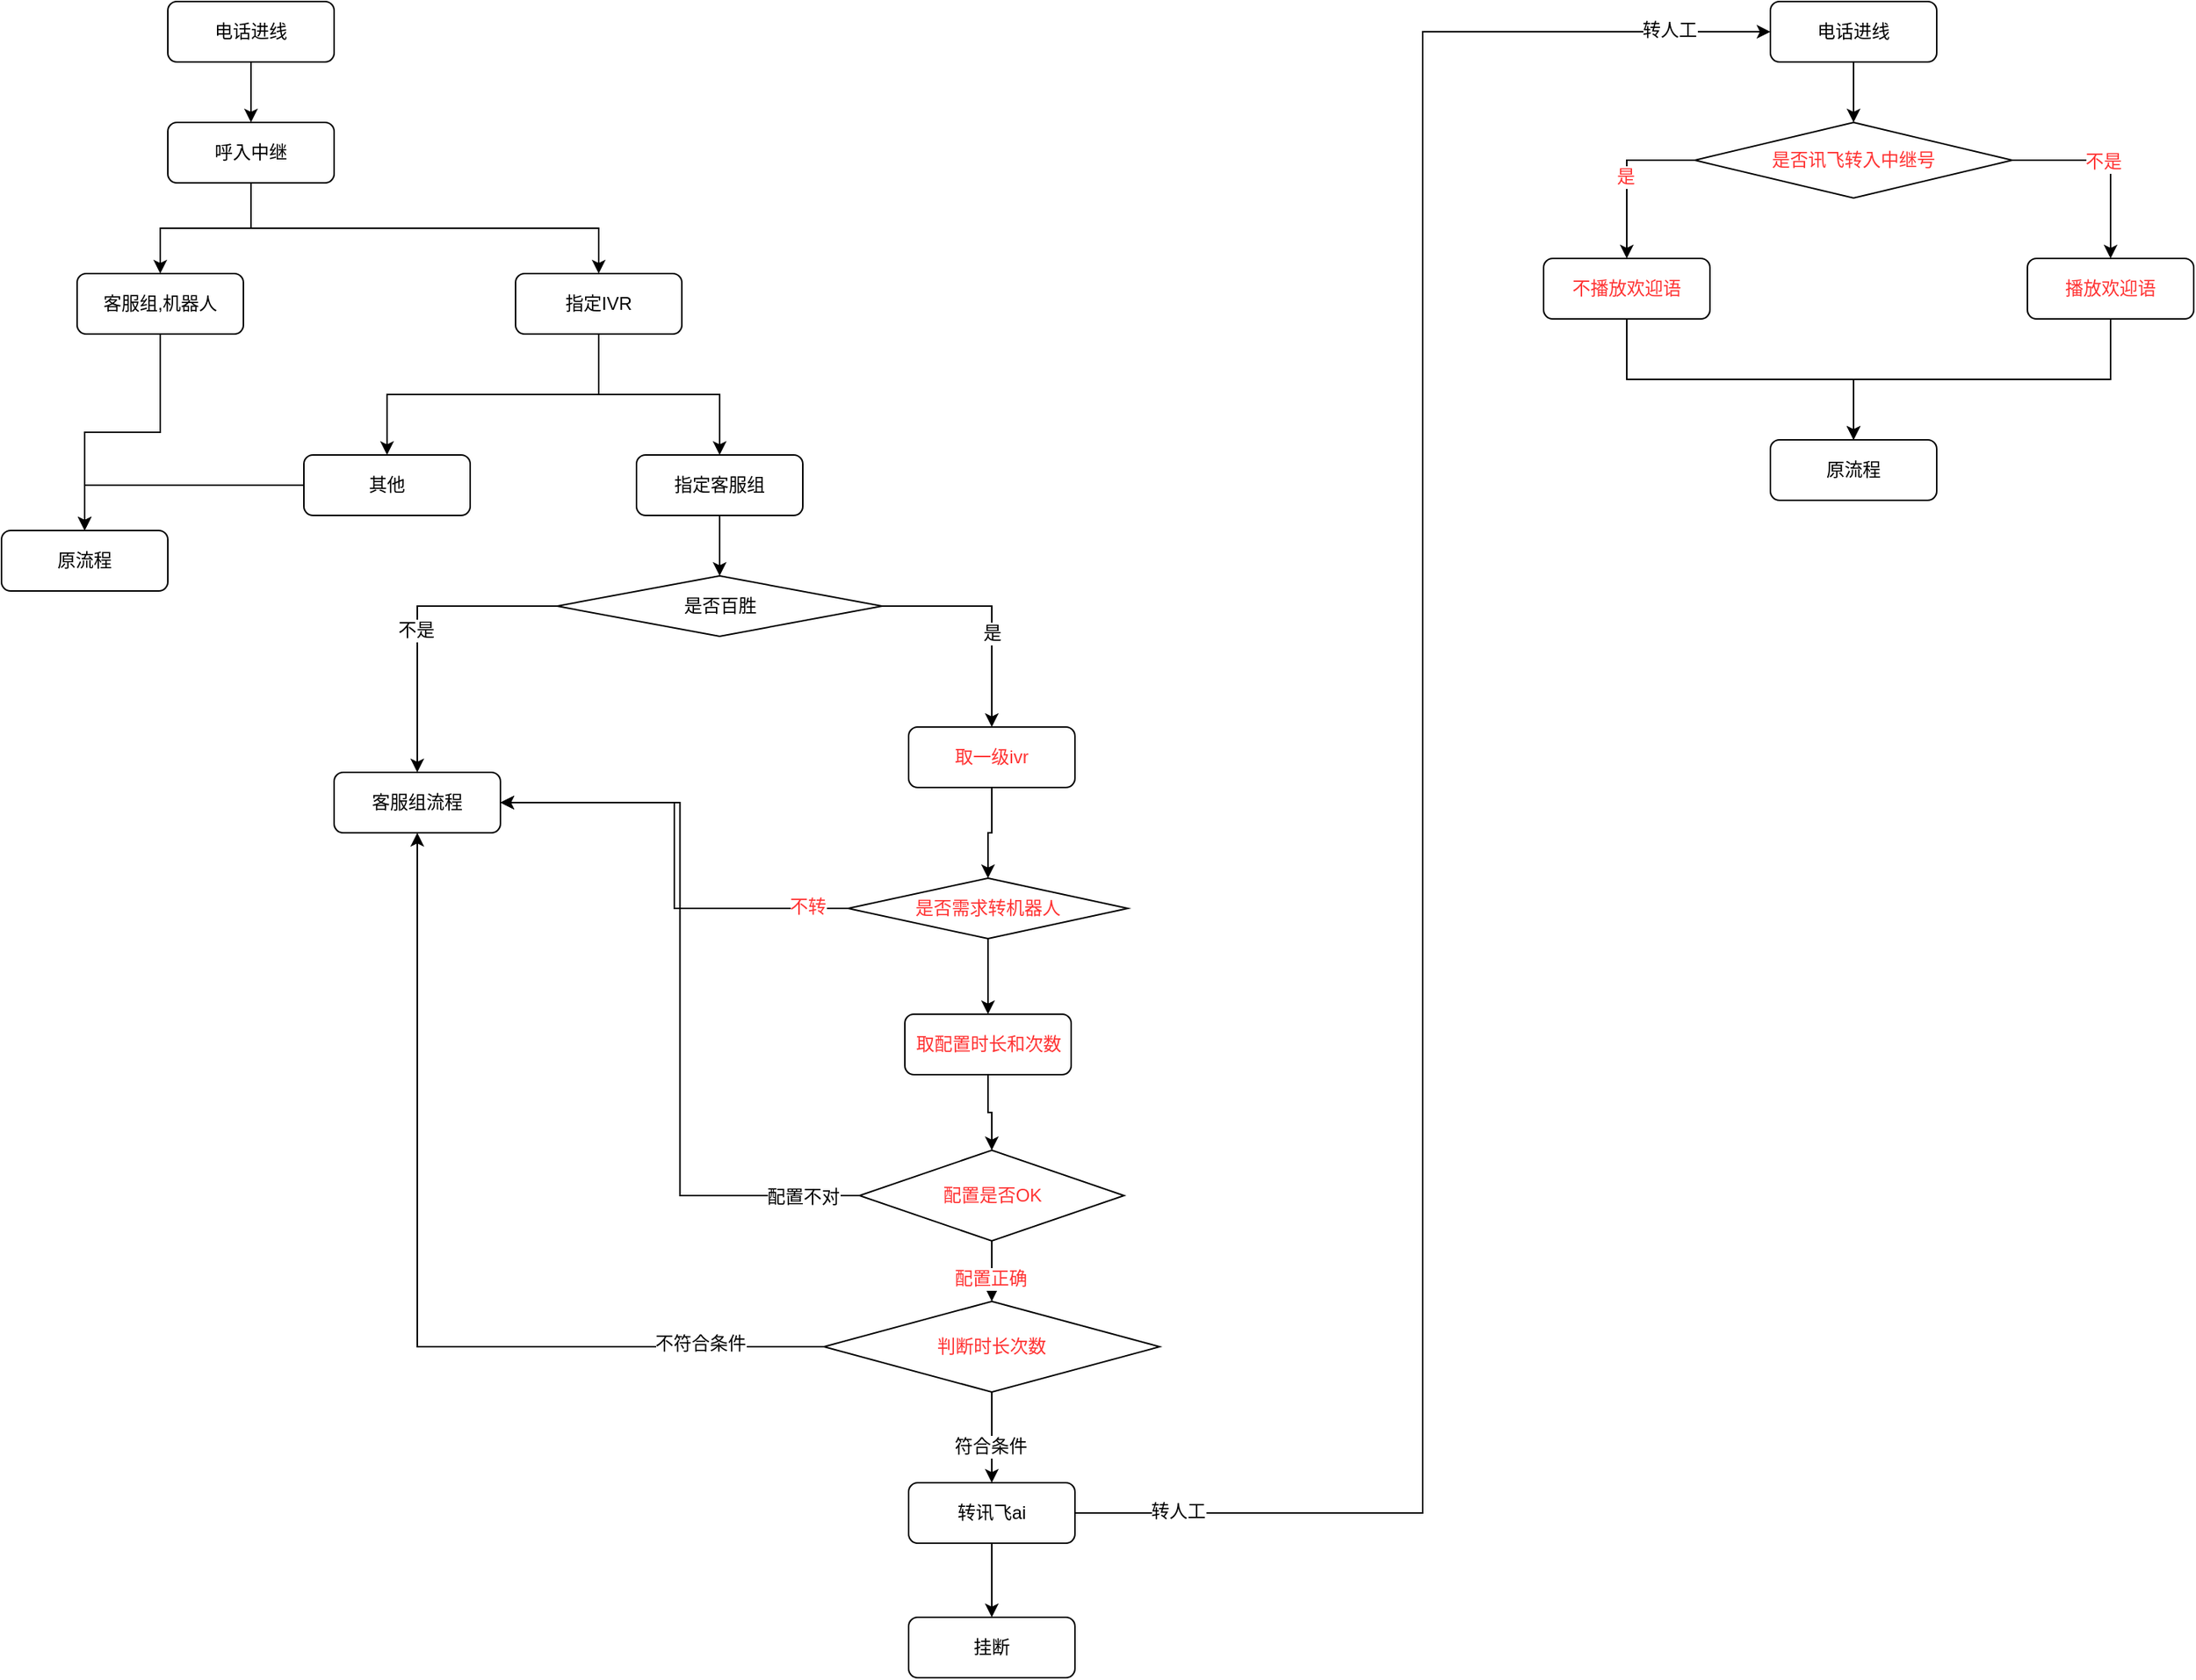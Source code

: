 <mxfile version="12.8.8" type="github">
  <diagram id="C5RBs43oDa-KdzZeNtuy" name="Page-1">
    <mxGraphModel dx="1422" dy="762" grid="1" gridSize="10" guides="1" tooltips="1" connect="1" arrows="1" fold="1" page="1" pageScale="1" pageWidth="827" pageHeight="1169" math="0" shadow="0">
      <root>
        <mxCell id="WIyWlLk6GJQsqaUBKTNV-0" />
        <mxCell id="WIyWlLk6GJQsqaUBKTNV-1" parent="WIyWlLk6GJQsqaUBKTNV-0" />
        <mxCell id="DgwdJXA7-o1pG_H-G2qy-17" style="edgeStyle=orthogonalEdgeStyle;rounded=0;orthogonalLoop=1;jettySize=auto;html=1;entryX=0.5;entryY=0;entryDx=0;entryDy=0;" edge="1" parent="WIyWlLk6GJQsqaUBKTNV-1" source="r4Hwn1u0T0DXnmL0rmY5-0" target="r4Hwn1u0T0DXnmL0rmY5-1">
          <mxGeometry relative="1" as="geometry" />
        </mxCell>
        <mxCell id="r4Hwn1u0T0DXnmL0rmY5-0" value="电话进线" style="rounded=1;whiteSpace=wrap;html=1;" parent="WIyWlLk6GJQsqaUBKTNV-1" vertex="1">
          <mxGeometry x="140" y="100" width="110" height="40" as="geometry" />
        </mxCell>
        <mxCell id="DgwdJXA7-o1pG_H-G2qy-15" style="edgeStyle=orthogonalEdgeStyle;rounded=0;orthogonalLoop=1;jettySize=auto;html=1;entryX=0.5;entryY=0;entryDx=0;entryDy=0;" edge="1" parent="WIyWlLk6GJQsqaUBKTNV-1" source="r4Hwn1u0T0DXnmL0rmY5-1" target="r4Hwn1u0T0DXnmL0rmY5-2">
          <mxGeometry relative="1" as="geometry" />
        </mxCell>
        <mxCell id="DgwdJXA7-o1pG_H-G2qy-16" style="edgeStyle=orthogonalEdgeStyle;rounded=0;orthogonalLoop=1;jettySize=auto;html=1;exitX=0.5;exitY=1;exitDx=0;exitDy=0;" edge="1" parent="WIyWlLk6GJQsqaUBKTNV-1" source="r4Hwn1u0T0DXnmL0rmY5-1" target="r4Hwn1u0T0DXnmL0rmY5-3">
          <mxGeometry relative="1" as="geometry" />
        </mxCell>
        <mxCell id="r4Hwn1u0T0DXnmL0rmY5-1" value="呼入中继" style="rounded=1;whiteSpace=wrap;html=1;imageWidth=18;" parent="WIyWlLk6GJQsqaUBKTNV-1" vertex="1">
          <mxGeometry x="140" y="180" width="110" height="40" as="geometry" />
        </mxCell>
        <mxCell id="DgwdJXA7-o1pG_H-G2qy-14" style="edgeStyle=orthogonalEdgeStyle;rounded=0;orthogonalLoop=1;jettySize=auto;html=1;" edge="1" parent="WIyWlLk6GJQsqaUBKTNV-1" source="r4Hwn1u0T0DXnmL0rmY5-2" target="r4Hwn1u0T0DXnmL0rmY5-4">
          <mxGeometry relative="1" as="geometry" />
        </mxCell>
        <mxCell id="r4Hwn1u0T0DXnmL0rmY5-2" value="客服组,机器人" style="rounded=1;whiteSpace=wrap;html=1;imageWidth=18;" parent="WIyWlLk6GJQsqaUBKTNV-1" vertex="1">
          <mxGeometry x="80" y="280" width="110" height="40" as="geometry" />
        </mxCell>
        <mxCell id="DgwdJXA7-o1pG_H-G2qy-0" style="rounded=0;orthogonalLoop=1;jettySize=auto;html=1;entryX=0.5;entryY=0;entryDx=0;entryDy=0;exitX=0.5;exitY=1;exitDx=0;exitDy=0;edgeStyle=orthogonalEdgeStyle;" edge="1" parent="WIyWlLk6GJQsqaUBKTNV-1" source="r4Hwn1u0T0DXnmL0rmY5-3" target="r4Hwn1u0T0DXnmL0rmY5-6">
          <mxGeometry relative="1" as="geometry" />
        </mxCell>
        <mxCell id="DgwdJXA7-o1pG_H-G2qy-11" style="edgeStyle=orthogonalEdgeStyle;rounded=0;orthogonalLoop=1;jettySize=auto;html=1;entryX=0.5;entryY=0;entryDx=0;entryDy=0;exitX=0.5;exitY=1;exitDx=0;exitDy=0;" edge="1" parent="WIyWlLk6GJQsqaUBKTNV-1" source="r4Hwn1u0T0DXnmL0rmY5-3" target="r4Hwn1u0T0DXnmL0rmY5-5">
          <mxGeometry relative="1" as="geometry" />
        </mxCell>
        <mxCell id="r4Hwn1u0T0DXnmL0rmY5-3" value="指定IVR" style="rounded=1;whiteSpace=wrap;html=1;imageWidth=18;" parent="WIyWlLk6GJQsqaUBKTNV-1" vertex="1">
          <mxGeometry x="370" y="280" width="110" height="40" as="geometry" />
        </mxCell>
        <mxCell id="r4Hwn1u0T0DXnmL0rmY5-4" value="原流程" style="rounded=1;whiteSpace=wrap;html=1;imageWidth=18;" parent="WIyWlLk6GJQsqaUBKTNV-1" vertex="1">
          <mxGeometry x="30" y="450" width="110" height="40" as="geometry" />
        </mxCell>
        <mxCell id="DgwdJXA7-o1pG_H-G2qy-13" style="edgeStyle=orthogonalEdgeStyle;rounded=0;orthogonalLoop=1;jettySize=auto;html=1;" edge="1" parent="WIyWlLk6GJQsqaUBKTNV-1" source="r4Hwn1u0T0DXnmL0rmY5-5" target="r4Hwn1u0T0DXnmL0rmY5-4">
          <mxGeometry relative="1" as="geometry" />
        </mxCell>
        <mxCell id="r4Hwn1u0T0DXnmL0rmY5-5" value="其他" style="rounded=1;whiteSpace=wrap;html=1;imageWidth=18;" parent="WIyWlLk6GJQsqaUBKTNV-1" vertex="1">
          <mxGeometry x="230" y="400" width="110" height="40" as="geometry" />
        </mxCell>
        <mxCell id="DgwdJXA7-o1pG_H-G2qy-12" style="edgeStyle=orthogonalEdgeStyle;rounded=0;orthogonalLoop=1;jettySize=auto;html=1;exitX=0.5;exitY=1;exitDx=0;exitDy=0;entryX=0.5;entryY=0;entryDx=0;entryDy=0;" edge="1" parent="WIyWlLk6GJQsqaUBKTNV-1" source="r4Hwn1u0T0DXnmL0rmY5-6" target="DgwdJXA7-o1pG_H-G2qy-4">
          <mxGeometry relative="1" as="geometry" />
        </mxCell>
        <mxCell id="r4Hwn1u0T0DXnmL0rmY5-6" value="指定客服组" style="rounded=1;whiteSpace=wrap;html=1;imageWidth=18;" parent="WIyWlLk6GJQsqaUBKTNV-1" vertex="1">
          <mxGeometry x="450" y="400" width="110" height="40" as="geometry" />
        </mxCell>
        <mxCell id="DgwdJXA7-o1pG_H-G2qy-18" style="edgeStyle=orthogonalEdgeStyle;rounded=0;orthogonalLoop=1;jettySize=auto;html=1;entryX=0.5;entryY=0;entryDx=0;entryDy=0;fontColor=#FF3333;labelBorderColor=none;" edge="1" parent="WIyWlLk6GJQsqaUBKTNV-1" source="DgwdJXA7-o1pG_H-G2qy-1" target="DgwdJXA7-o1pG_H-G2qy-10">
          <mxGeometry relative="1" as="geometry" />
        </mxCell>
        <mxCell id="DgwdJXA7-o1pG_H-G2qy-1" value="取一级ivr" style="rounded=1;whiteSpace=wrap;html=1;imageWidth=18;fontColor=#FF3333;labelBorderColor=none;" vertex="1" parent="WIyWlLk6GJQsqaUBKTNV-1">
          <mxGeometry x="630" y="580" width="110" height="40" as="geometry" />
        </mxCell>
        <mxCell id="DgwdJXA7-o1pG_H-G2qy-6" style="edgeStyle=orthogonalEdgeStyle;rounded=0;orthogonalLoop=1;jettySize=auto;html=1;entryX=0.5;entryY=0;entryDx=0;entryDy=0;" edge="1" parent="WIyWlLk6GJQsqaUBKTNV-1" source="DgwdJXA7-o1pG_H-G2qy-4" target="DgwdJXA7-o1pG_H-G2qy-5">
          <mxGeometry relative="1" as="geometry" />
        </mxCell>
        <mxCell id="DgwdJXA7-o1pG_H-G2qy-7" value="不是" style="text;html=1;align=center;verticalAlign=middle;resizable=0;points=[];labelBackgroundColor=#ffffff;" vertex="1" connectable="0" parent="DgwdJXA7-o1pG_H-G2qy-6">
          <mxGeometry x="-0.086" y="16" relative="1" as="geometry">
            <mxPoint x="-17" y="16" as="offset" />
          </mxGeometry>
        </mxCell>
        <mxCell id="DgwdJXA7-o1pG_H-G2qy-8" style="edgeStyle=orthogonalEdgeStyle;rounded=0;orthogonalLoop=1;jettySize=auto;html=1;entryX=0.5;entryY=0;entryDx=0;entryDy=0;" edge="1" parent="WIyWlLk6GJQsqaUBKTNV-1" source="DgwdJXA7-o1pG_H-G2qy-4" target="DgwdJXA7-o1pG_H-G2qy-1">
          <mxGeometry relative="1" as="geometry" />
        </mxCell>
        <mxCell id="DgwdJXA7-o1pG_H-G2qy-9" value="是" style="text;html=1;align=center;verticalAlign=middle;resizable=0;points=[];labelBackgroundColor=#ffffff;" vertex="1" connectable="0" parent="DgwdJXA7-o1pG_H-G2qy-8">
          <mxGeometry x="-0.062" y="-18" relative="1" as="geometry">
            <mxPoint x="1" as="offset" />
          </mxGeometry>
        </mxCell>
        <mxCell id="DgwdJXA7-o1pG_H-G2qy-4" value="是否百胜" style="rhombus;whiteSpace=wrap;html=1;" vertex="1" parent="WIyWlLk6GJQsqaUBKTNV-1">
          <mxGeometry x="397.5" y="480" width="215" height="40" as="geometry" />
        </mxCell>
        <mxCell id="DgwdJXA7-o1pG_H-G2qy-5" value="客服组流程" style="rounded=1;whiteSpace=wrap;html=1;imageWidth=18;" vertex="1" parent="WIyWlLk6GJQsqaUBKTNV-1">
          <mxGeometry x="250" y="610" width="110" height="40" as="geometry" />
        </mxCell>
        <mxCell id="DgwdJXA7-o1pG_H-G2qy-19" style="edgeStyle=orthogonalEdgeStyle;rounded=0;orthogonalLoop=1;jettySize=auto;html=1;entryX=1;entryY=0.5;entryDx=0;entryDy=0;" edge="1" parent="WIyWlLk6GJQsqaUBKTNV-1" source="DgwdJXA7-o1pG_H-G2qy-10" target="DgwdJXA7-o1pG_H-G2qy-5">
          <mxGeometry relative="1" as="geometry" />
        </mxCell>
        <mxCell id="DgwdJXA7-o1pG_H-G2qy-35" value="不转" style="text;html=1;align=center;verticalAlign=middle;resizable=0;points=[];labelBackgroundColor=#ffffff;fontColor=#FF3333;labelBorderColor=none;" vertex="1" connectable="0" parent="DgwdJXA7-o1pG_H-G2qy-19">
          <mxGeometry x="-0.82" y="-1" relative="1" as="geometry">
            <mxPoint as="offset" />
          </mxGeometry>
        </mxCell>
        <mxCell id="DgwdJXA7-o1pG_H-G2qy-24" style="edgeStyle=orthogonalEdgeStyle;rounded=0;orthogonalLoop=1;jettySize=auto;html=1;entryX=0.5;entryY=0;entryDx=0;entryDy=0;fontColor=#FF3333;labelBorderColor=none;" edge="1" parent="WIyWlLk6GJQsqaUBKTNV-1" source="DgwdJXA7-o1pG_H-G2qy-10" target="DgwdJXA7-o1pG_H-G2qy-23">
          <mxGeometry relative="1" as="geometry" />
        </mxCell>
        <mxCell id="DgwdJXA7-o1pG_H-G2qy-10" value="是否需求转机器人" style="rhombus;whiteSpace=wrap;html=1;fontColor=#FF3333;labelBorderColor=none;" vertex="1" parent="WIyWlLk6GJQsqaUBKTNV-1">
          <mxGeometry x="590" y="680" width="185" height="40" as="geometry" />
        </mxCell>
        <mxCell id="DgwdJXA7-o1pG_H-G2qy-28" style="edgeStyle=orthogonalEdgeStyle;rounded=0;orthogonalLoop=1;jettySize=auto;html=1;fontColor=#FF3333;labelBorderColor=none;" edge="1" parent="WIyWlLk6GJQsqaUBKTNV-1" source="DgwdJXA7-o1pG_H-G2qy-23" target="DgwdJXA7-o1pG_H-G2qy-25">
          <mxGeometry relative="1" as="geometry" />
        </mxCell>
        <mxCell id="DgwdJXA7-o1pG_H-G2qy-23" value="取配置时长和次数" style="rounded=1;whiteSpace=wrap;html=1;imageWidth=18;fontColor=#FF3333;labelBorderColor=none;" vertex="1" parent="WIyWlLk6GJQsqaUBKTNV-1">
          <mxGeometry x="627.5" y="770" width="110" height="40" as="geometry" />
        </mxCell>
        <mxCell id="DgwdJXA7-o1pG_H-G2qy-26" style="edgeStyle=orthogonalEdgeStyle;rounded=0;orthogonalLoop=1;jettySize=auto;html=1;entryX=1;entryY=0.5;entryDx=0;entryDy=0;" edge="1" parent="WIyWlLk6GJQsqaUBKTNV-1" source="DgwdJXA7-o1pG_H-G2qy-25" target="DgwdJXA7-o1pG_H-G2qy-5">
          <mxGeometry relative="1" as="geometry" />
        </mxCell>
        <mxCell id="DgwdJXA7-o1pG_H-G2qy-34" value="配置不对" style="text;html=1;align=center;verticalAlign=middle;resizable=0;points=[];labelBackgroundColor=#ffffff;labelBorderColor=none;" vertex="1" connectable="0" parent="DgwdJXA7-o1pG_H-G2qy-26">
          <mxGeometry x="-0.845" y="1" relative="1" as="geometry">
            <mxPoint x="1" as="offset" />
          </mxGeometry>
        </mxCell>
        <mxCell id="DgwdJXA7-o1pG_H-G2qy-30" style="edgeStyle=orthogonalEdgeStyle;rounded=0;orthogonalLoop=1;jettySize=auto;html=1;fontColor=#FF3333;labelBorderColor=none;" edge="1" parent="WIyWlLk6GJQsqaUBKTNV-1" source="DgwdJXA7-o1pG_H-G2qy-25" target="DgwdJXA7-o1pG_H-G2qy-29">
          <mxGeometry relative="1" as="geometry" />
        </mxCell>
        <mxCell id="DgwdJXA7-o1pG_H-G2qy-31" value="配置正确" style="text;html=1;align=center;verticalAlign=middle;resizable=0;points=[];labelBackgroundColor=#ffffff;fontColor=#FF3333;labelBorderColor=none;" vertex="1" connectable="0" parent="DgwdJXA7-o1pG_H-G2qy-30">
          <mxGeometry x="0.26" y="-1" relative="1" as="geometry">
            <mxPoint as="offset" />
          </mxGeometry>
        </mxCell>
        <mxCell id="DgwdJXA7-o1pG_H-G2qy-25" value="配置是否OK" style="rhombus;whiteSpace=wrap;html=1;fontColor=#FF3333;labelBorderColor=none;" vertex="1" parent="WIyWlLk6GJQsqaUBKTNV-1">
          <mxGeometry x="597.5" y="860" width="175" height="60" as="geometry" />
        </mxCell>
        <mxCell id="DgwdJXA7-o1pG_H-G2qy-32" style="edgeStyle=orthogonalEdgeStyle;rounded=0;orthogonalLoop=1;jettySize=auto;html=1;entryX=0.5;entryY=1;entryDx=0;entryDy=0;" edge="1" parent="WIyWlLk6GJQsqaUBKTNV-1" source="DgwdJXA7-o1pG_H-G2qy-29" target="DgwdJXA7-o1pG_H-G2qy-5">
          <mxGeometry relative="1" as="geometry" />
        </mxCell>
        <mxCell id="DgwdJXA7-o1pG_H-G2qy-33" value="不符合条件" style="text;html=1;align=center;verticalAlign=middle;resizable=0;points=[];labelBackgroundColor=#ffffff;" vertex="1" connectable="0" parent="DgwdJXA7-o1pG_H-G2qy-32">
          <mxGeometry x="-0.731" y="-2" relative="1" as="geometry">
            <mxPoint as="offset" />
          </mxGeometry>
        </mxCell>
        <mxCell id="DgwdJXA7-o1pG_H-G2qy-38" style="edgeStyle=orthogonalEdgeStyle;rounded=0;orthogonalLoop=1;jettySize=auto;html=1;entryX=0.5;entryY=0;entryDx=0;entryDy=0;" edge="1" parent="WIyWlLk6GJQsqaUBKTNV-1" source="DgwdJXA7-o1pG_H-G2qy-29" target="DgwdJXA7-o1pG_H-G2qy-37">
          <mxGeometry relative="1" as="geometry" />
        </mxCell>
        <mxCell id="DgwdJXA7-o1pG_H-G2qy-39" value="符合条件" style="text;html=1;align=center;verticalAlign=middle;resizable=0;points=[];labelBackgroundColor=#ffffff;" vertex="1" connectable="0" parent="DgwdJXA7-o1pG_H-G2qy-38">
          <mxGeometry x="0.2" y="-1" relative="1" as="geometry">
            <mxPoint as="offset" />
          </mxGeometry>
        </mxCell>
        <mxCell id="DgwdJXA7-o1pG_H-G2qy-29" value="判断时长次数" style="rhombus;whiteSpace=wrap;html=1;fontColor=#FF3333;labelBorderColor=none;" vertex="1" parent="WIyWlLk6GJQsqaUBKTNV-1">
          <mxGeometry x="574" y="960" width="222" height="60" as="geometry" />
        </mxCell>
        <mxCell id="DgwdJXA7-o1pG_H-G2qy-45" style="edgeStyle=orthogonalEdgeStyle;rounded=0;orthogonalLoop=1;jettySize=auto;html=1;exitX=0.5;exitY=1;exitDx=0;exitDy=0;entryX=0.5;entryY=0;entryDx=0;entryDy=0;" edge="1" parent="WIyWlLk6GJQsqaUBKTNV-1" source="DgwdJXA7-o1pG_H-G2qy-37" target="DgwdJXA7-o1pG_H-G2qy-44">
          <mxGeometry relative="1" as="geometry" />
        </mxCell>
        <mxCell id="DgwdJXA7-o1pG_H-G2qy-46" style="edgeStyle=orthogonalEdgeStyle;rounded=0;orthogonalLoop=1;jettySize=auto;html=1;entryX=0;entryY=0.5;entryDx=0;entryDy=0;" edge="1" parent="WIyWlLk6GJQsqaUBKTNV-1" source="DgwdJXA7-o1pG_H-G2qy-37" target="DgwdJXA7-o1pG_H-G2qy-40">
          <mxGeometry relative="1" as="geometry" />
        </mxCell>
        <mxCell id="DgwdJXA7-o1pG_H-G2qy-47" value="转人工" style="text;html=1;align=center;verticalAlign=middle;resizable=0;points=[];labelBackgroundColor=#ffffff;" vertex="1" connectable="0" parent="DgwdJXA7-o1pG_H-G2qy-46">
          <mxGeometry x="-0.906" y="1" relative="1" as="geometry">
            <mxPoint as="offset" />
          </mxGeometry>
        </mxCell>
        <mxCell id="DgwdJXA7-o1pG_H-G2qy-48" value="转人工" style="text;html=1;align=center;verticalAlign=middle;resizable=0;points=[];labelBackgroundColor=#ffffff;" vertex="1" connectable="0" parent="DgwdJXA7-o1pG_H-G2qy-46">
          <mxGeometry x="0.906" y="1" relative="1" as="geometry">
            <mxPoint as="offset" />
          </mxGeometry>
        </mxCell>
        <mxCell id="DgwdJXA7-o1pG_H-G2qy-37" value="转讯飞ai" style="rounded=1;whiteSpace=wrap;html=1;imageWidth=18;" vertex="1" parent="WIyWlLk6GJQsqaUBKTNV-1">
          <mxGeometry x="630" y="1080" width="110" height="40" as="geometry" />
        </mxCell>
        <mxCell id="DgwdJXA7-o1pG_H-G2qy-43" style="edgeStyle=orthogonalEdgeStyle;rounded=0;orthogonalLoop=1;jettySize=auto;html=1;entryX=0.5;entryY=0;entryDx=0;entryDy=0;" edge="1" parent="WIyWlLk6GJQsqaUBKTNV-1" source="DgwdJXA7-o1pG_H-G2qy-40" target="DgwdJXA7-o1pG_H-G2qy-42">
          <mxGeometry relative="1" as="geometry" />
        </mxCell>
        <mxCell id="DgwdJXA7-o1pG_H-G2qy-40" value="电话进线" style="rounded=1;whiteSpace=wrap;html=1;" vertex="1" parent="WIyWlLk6GJQsqaUBKTNV-1">
          <mxGeometry x="1200" y="100" width="110" height="40" as="geometry" />
        </mxCell>
        <mxCell id="DgwdJXA7-o1pG_H-G2qy-53" style="edgeStyle=orthogonalEdgeStyle;rounded=0;orthogonalLoop=1;jettySize=auto;html=1;exitX=0;exitY=0.5;exitDx=0;exitDy=0;fontColor=#FF3333;" edge="1" parent="WIyWlLk6GJQsqaUBKTNV-1" source="DgwdJXA7-o1pG_H-G2qy-42" target="DgwdJXA7-o1pG_H-G2qy-51">
          <mxGeometry relative="1" as="geometry" />
        </mxCell>
        <mxCell id="DgwdJXA7-o1pG_H-G2qy-54" value="是" style="text;html=1;align=center;verticalAlign=middle;resizable=0;points=[];labelBackgroundColor=#ffffff;fontColor=#FF3333;" vertex="1" connectable="0" parent="DgwdJXA7-o1pG_H-G2qy-53">
          <mxGeometry x="-0.182" y="11" relative="1" as="geometry">
            <mxPoint x="-12" y="11" as="offset" />
          </mxGeometry>
        </mxCell>
        <mxCell id="DgwdJXA7-o1pG_H-G2qy-55" style="edgeStyle=orthogonalEdgeStyle;rounded=0;orthogonalLoop=1;jettySize=auto;html=1;entryX=0.5;entryY=0;entryDx=0;entryDy=0;fontColor=#FF3333;" edge="1" parent="WIyWlLk6GJQsqaUBKTNV-1" source="DgwdJXA7-o1pG_H-G2qy-42" target="DgwdJXA7-o1pG_H-G2qy-52">
          <mxGeometry relative="1" as="geometry" />
        </mxCell>
        <mxCell id="DgwdJXA7-o1pG_H-G2qy-56" value="不是" style="text;html=1;align=center;verticalAlign=middle;resizable=0;points=[];labelBackgroundColor=#ffffff;fontColor=#FF3333;" vertex="1" connectable="0" parent="DgwdJXA7-o1pG_H-G2qy-55">
          <mxGeometry x="-0.077" y="-1" relative="1" as="geometry">
            <mxPoint as="offset" />
          </mxGeometry>
        </mxCell>
        <mxCell id="DgwdJXA7-o1pG_H-G2qy-42" value="是否讯飞转入中继号" style="rhombus;whiteSpace=wrap;html=1;fontColor=#FF3333;" vertex="1" parent="WIyWlLk6GJQsqaUBKTNV-1">
          <mxGeometry x="1150" y="180" width="210" height="50" as="geometry" />
        </mxCell>
        <mxCell id="DgwdJXA7-o1pG_H-G2qy-44" value="挂断" style="rounded=1;whiteSpace=wrap;html=1;imageWidth=18;" vertex="1" parent="WIyWlLk6GJQsqaUBKTNV-1">
          <mxGeometry x="630" y="1169" width="110" height="40" as="geometry" />
        </mxCell>
        <mxCell id="DgwdJXA7-o1pG_H-G2qy-59" style="edgeStyle=orthogonalEdgeStyle;rounded=0;orthogonalLoop=1;jettySize=auto;html=1;entryX=0.5;entryY=0;entryDx=0;entryDy=0;exitX=0.5;exitY=1;exitDx=0;exitDy=0;" edge="1" parent="WIyWlLk6GJQsqaUBKTNV-1" source="DgwdJXA7-o1pG_H-G2qy-51" target="DgwdJXA7-o1pG_H-G2qy-58">
          <mxGeometry relative="1" as="geometry" />
        </mxCell>
        <mxCell id="DgwdJXA7-o1pG_H-G2qy-51" value="不播放欢迎语" style="rounded=1;whiteSpace=wrap;html=1;fontColor=#FF3333;" vertex="1" parent="WIyWlLk6GJQsqaUBKTNV-1">
          <mxGeometry x="1050" y="270" width="110" height="40" as="geometry" />
        </mxCell>
        <mxCell id="DgwdJXA7-o1pG_H-G2qy-60" style="edgeStyle=orthogonalEdgeStyle;rounded=0;orthogonalLoop=1;jettySize=auto;html=1;exitX=0.5;exitY=1;exitDx=0;exitDy=0;" edge="1" parent="WIyWlLk6GJQsqaUBKTNV-1" source="DgwdJXA7-o1pG_H-G2qy-52" target="DgwdJXA7-o1pG_H-G2qy-58">
          <mxGeometry relative="1" as="geometry" />
        </mxCell>
        <mxCell id="DgwdJXA7-o1pG_H-G2qy-52" value="播放欢迎语" style="rounded=1;whiteSpace=wrap;html=1;fontColor=#FF3333;" vertex="1" parent="WIyWlLk6GJQsqaUBKTNV-1">
          <mxGeometry x="1370" y="270" width="110" height="40" as="geometry" />
        </mxCell>
        <mxCell id="DgwdJXA7-o1pG_H-G2qy-58" value="原流程" style="rounded=1;whiteSpace=wrap;html=1;" vertex="1" parent="WIyWlLk6GJQsqaUBKTNV-1">
          <mxGeometry x="1200" y="390" width="110" height="40" as="geometry" />
        </mxCell>
      </root>
    </mxGraphModel>
  </diagram>
</mxfile>
